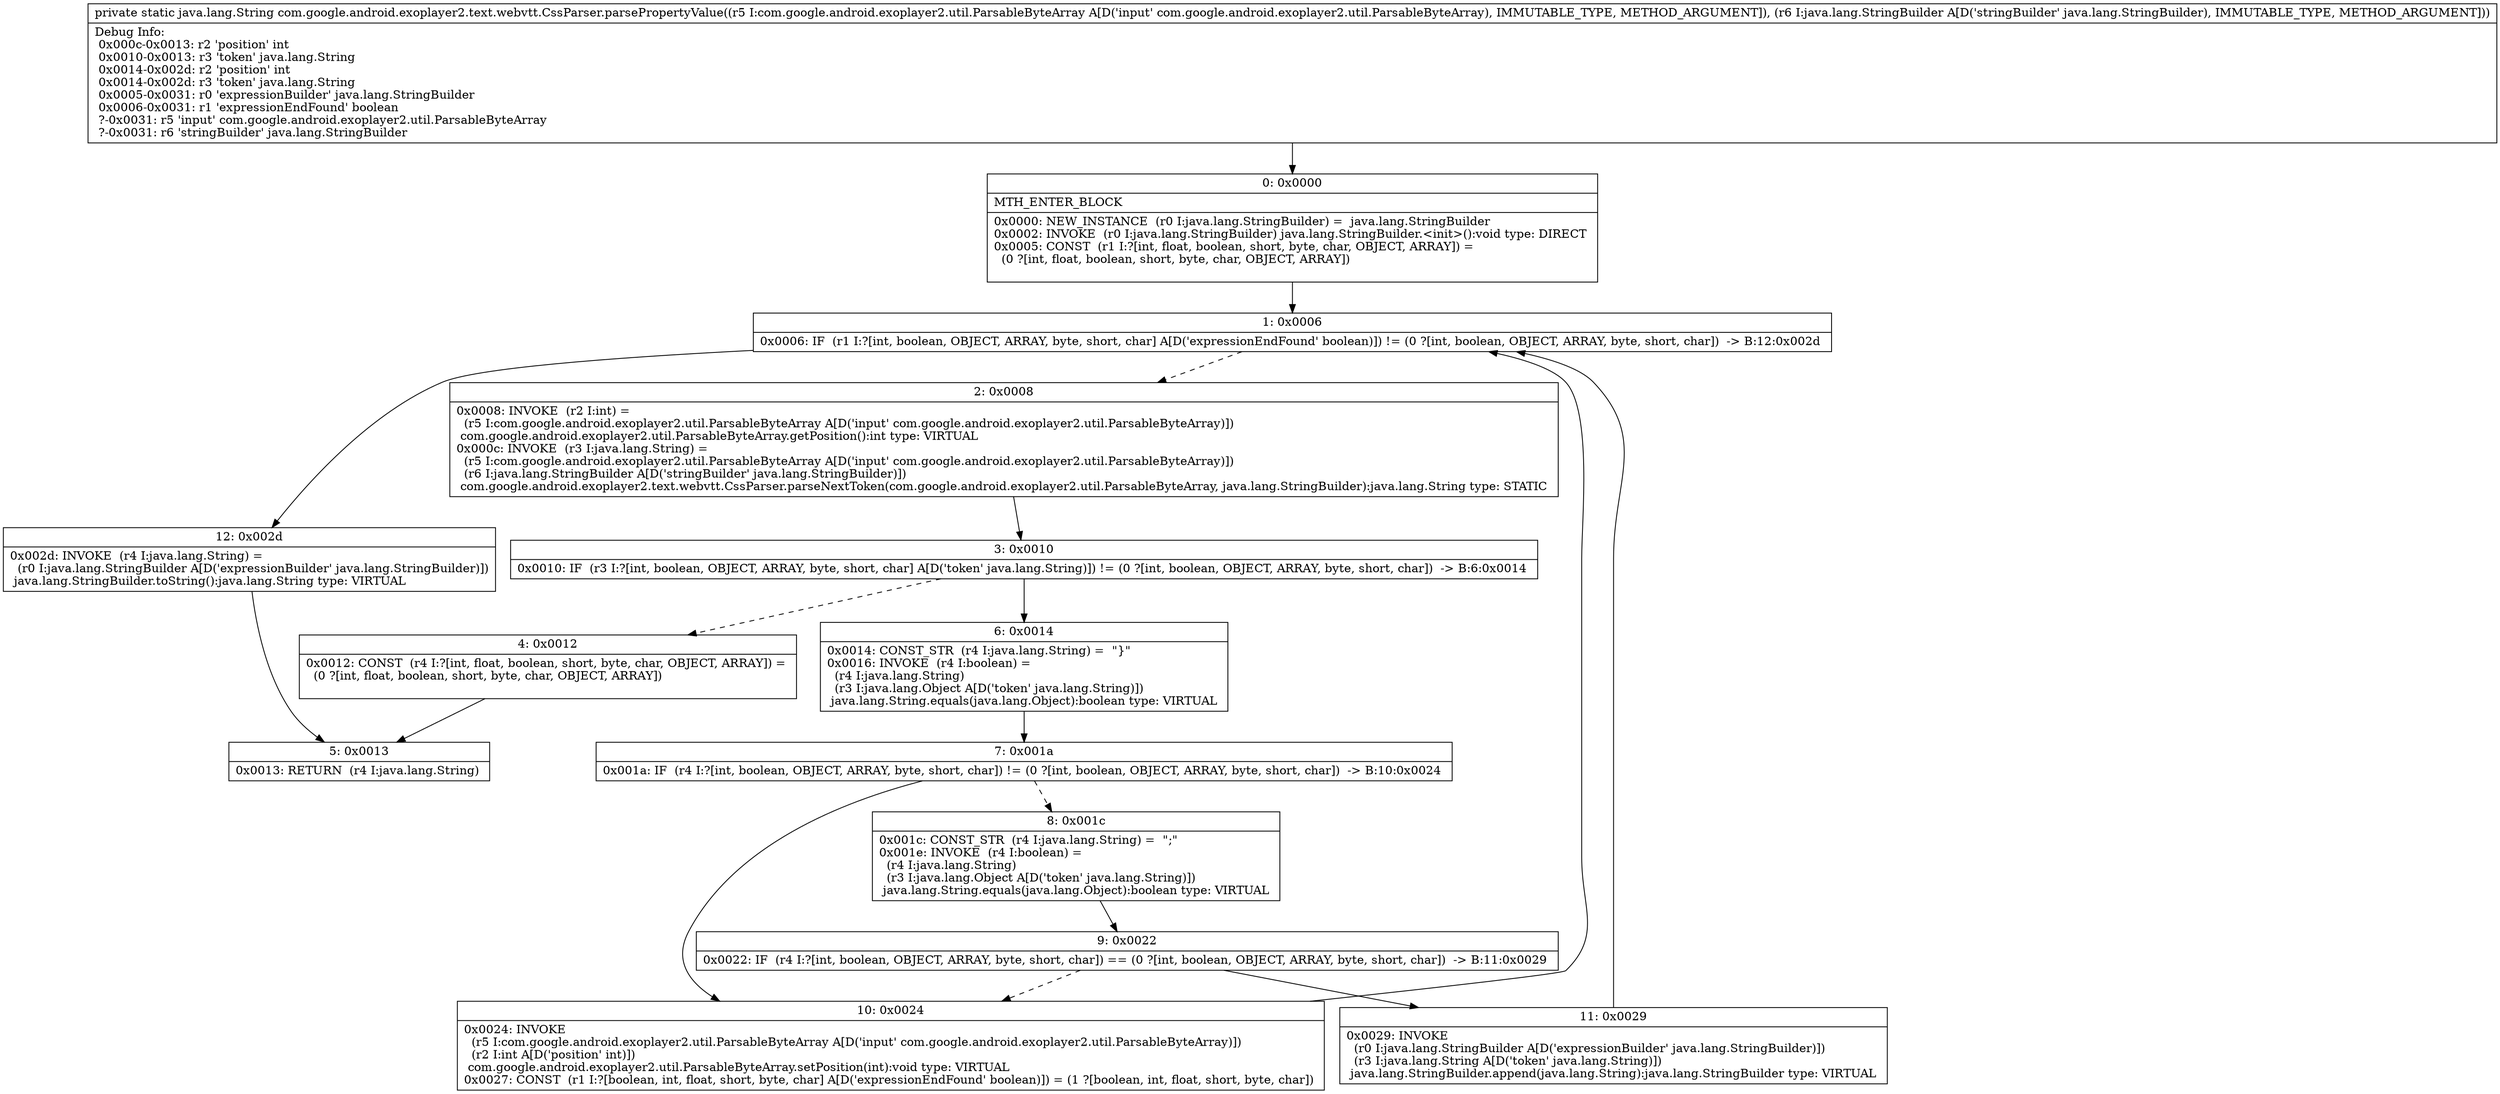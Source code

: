 digraph "CFG forcom.google.android.exoplayer2.text.webvtt.CssParser.parsePropertyValue(Lcom\/google\/android\/exoplayer2\/util\/ParsableByteArray;Ljava\/lang\/StringBuilder;)Ljava\/lang\/String;" {
Node_0 [shape=record,label="{0\:\ 0x0000|MTH_ENTER_BLOCK\l|0x0000: NEW_INSTANCE  (r0 I:java.lang.StringBuilder) =  java.lang.StringBuilder \l0x0002: INVOKE  (r0 I:java.lang.StringBuilder) java.lang.StringBuilder.\<init\>():void type: DIRECT \l0x0005: CONST  (r1 I:?[int, float, boolean, short, byte, char, OBJECT, ARRAY]) = \l  (0 ?[int, float, boolean, short, byte, char, OBJECT, ARRAY])\l \l}"];
Node_1 [shape=record,label="{1\:\ 0x0006|0x0006: IF  (r1 I:?[int, boolean, OBJECT, ARRAY, byte, short, char] A[D('expressionEndFound' boolean)]) != (0 ?[int, boolean, OBJECT, ARRAY, byte, short, char])  \-\> B:12:0x002d \l}"];
Node_2 [shape=record,label="{2\:\ 0x0008|0x0008: INVOKE  (r2 I:int) = \l  (r5 I:com.google.android.exoplayer2.util.ParsableByteArray A[D('input' com.google.android.exoplayer2.util.ParsableByteArray)])\l com.google.android.exoplayer2.util.ParsableByteArray.getPosition():int type: VIRTUAL \l0x000c: INVOKE  (r3 I:java.lang.String) = \l  (r5 I:com.google.android.exoplayer2.util.ParsableByteArray A[D('input' com.google.android.exoplayer2.util.ParsableByteArray)])\l  (r6 I:java.lang.StringBuilder A[D('stringBuilder' java.lang.StringBuilder)])\l com.google.android.exoplayer2.text.webvtt.CssParser.parseNextToken(com.google.android.exoplayer2.util.ParsableByteArray, java.lang.StringBuilder):java.lang.String type: STATIC \l}"];
Node_3 [shape=record,label="{3\:\ 0x0010|0x0010: IF  (r3 I:?[int, boolean, OBJECT, ARRAY, byte, short, char] A[D('token' java.lang.String)]) != (0 ?[int, boolean, OBJECT, ARRAY, byte, short, char])  \-\> B:6:0x0014 \l}"];
Node_4 [shape=record,label="{4\:\ 0x0012|0x0012: CONST  (r4 I:?[int, float, boolean, short, byte, char, OBJECT, ARRAY]) = \l  (0 ?[int, float, boolean, short, byte, char, OBJECT, ARRAY])\l \l}"];
Node_5 [shape=record,label="{5\:\ 0x0013|0x0013: RETURN  (r4 I:java.lang.String) \l}"];
Node_6 [shape=record,label="{6\:\ 0x0014|0x0014: CONST_STR  (r4 I:java.lang.String) =  \"\}\" \l0x0016: INVOKE  (r4 I:boolean) = \l  (r4 I:java.lang.String)\l  (r3 I:java.lang.Object A[D('token' java.lang.String)])\l java.lang.String.equals(java.lang.Object):boolean type: VIRTUAL \l}"];
Node_7 [shape=record,label="{7\:\ 0x001a|0x001a: IF  (r4 I:?[int, boolean, OBJECT, ARRAY, byte, short, char]) != (0 ?[int, boolean, OBJECT, ARRAY, byte, short, char])  \-\> B:10:0x0024 \l}"];
Node_8 [shape=record,label="{8\:\ 0x001c|0x001c: CONST_STR  (r4 I:java.lang.String) =  \";\" \l0x001e: INVOKE  (r4 I:boolean) = \l  (r4 I:java.lang.String)\l  (r3 I:java.lang.Object A[D('token' java.lang.String)])\l java.lang.String.equals(java.lang.Object):boolean type: VIRTUAL \l}"];
Node_9 [shape=record,label="{9\:\ 0x0022|0x0022: IF  (r4 I:?[int, boolean, OBJECT, ARRAY, byte, short, char]) == (0 ?[int, boolean, OBJECT, ARRAY, byte, short, char])  \-\> B:11:0x0029 \l}"];
Node_10 [shape=record,label="{10\:\ 0x0024|0x0024: INVOKE  \l  (r5 I:com.google.android.exoplayer2.util.ParsableByteArray A[D('input' com.google.android.exoplayer2.util.ParsableByteArray)])\l  (r2 I:int A[D('position' int)])\l com.google.android.exoplayer2.util.ParsableByteArray.setPosition(int):void type: VIRTUAL \l0x0027: CONST  (r1 I:?[boolean, int, float, short, byte, char] A[D('expressionEndFound' boolean)]) = (1 ?[boolean, int, float, short, byte, char]) \l}"];
Node_11 [shape=record,label="{11\:\ 0x0029|0x0029: INVOKE  \l  (r0 I:java.lang.StringBuilder A[D('expressionBuilder' java.lang.StringBuilder)])\l  (r3 I:java.lang.String A[D('token' java.lang.String)])\l java.lang.StringBuilder.append(java.lang.String):java.lang.StringBuilder type: VIRTUAL \l}"];
Node_12 [shape=record,label="{12\:\ 0x002d|0x002d: INVOKE  (r4 I:java.lang.String) = \l  (r0 I:java.lang.StringBuilder A[D('expressionBuilder' java.lang.StringBuilder)])\l java.lang.StringBuilder.toString():java.lang.String type: VIRTUAL \l}"];
MethodNode[shape=record,label="{private static java.lang.String com.google.android.exoplayer2.text.webvtt.CssParser.parsePropertyValue((r5 I:com.google.android.exoplayer2.util.ParsableByteArray A[D('input' com.google.android.exoplayer2.util.ParsableByteArray), IMMUTABLE_TYPE, METHOD_ARGUMENT]), (r6 I:java.lang.StringBuilder A[D('stringBuilder' java.lang.StringBuilder), IMMUTABLE_TYPE, METHOD_ARGUMENT]))  | Debug Info:\l  0x000c\-0x0013: r2 'position' int\l  0x0010\-0x0013: r3 'token' java.lang.String\l  0x0014\-0x002d: r2 'position' int\l  0x0014\-0x002d: r3 'token' java.lang.String\l  0x0005\-0x0031: r0 'expressionBuilder' java.lang.StringBuilder\l  0x0006\-0x0031: r1 'expressionEndFound' boolean\l  ?\-0x0031: r5 'input' com.google.android.exoplayer2.util.ParsableByteArray\l  ?\-0x0031: r6 'stringBuilder' java.lang.StringBuilder\l}"];
MethodNode -> Node_0;
Node_0 -> Node_1;
Node_1 -> Node_2[style=dashed];
Node_1 -> Node_12;
Node_2 -> Node_3;
Node_3 -> Node_4[style=dashed];
Node_3 -> Node_6;
Node_4 -> Node_5;
Node_6 -> Node_7;
Node_7 -> Node_8[style=dashed];
Node_7 -> Node_10;
Node_8 -> Node_9;
Node_9 -> Node_10[style=dashed];
Node_9 -> Node_11;
Node_10 -> Node_1;
Node_11 -> Node_1;
Node_12 -> Node_5;
}

